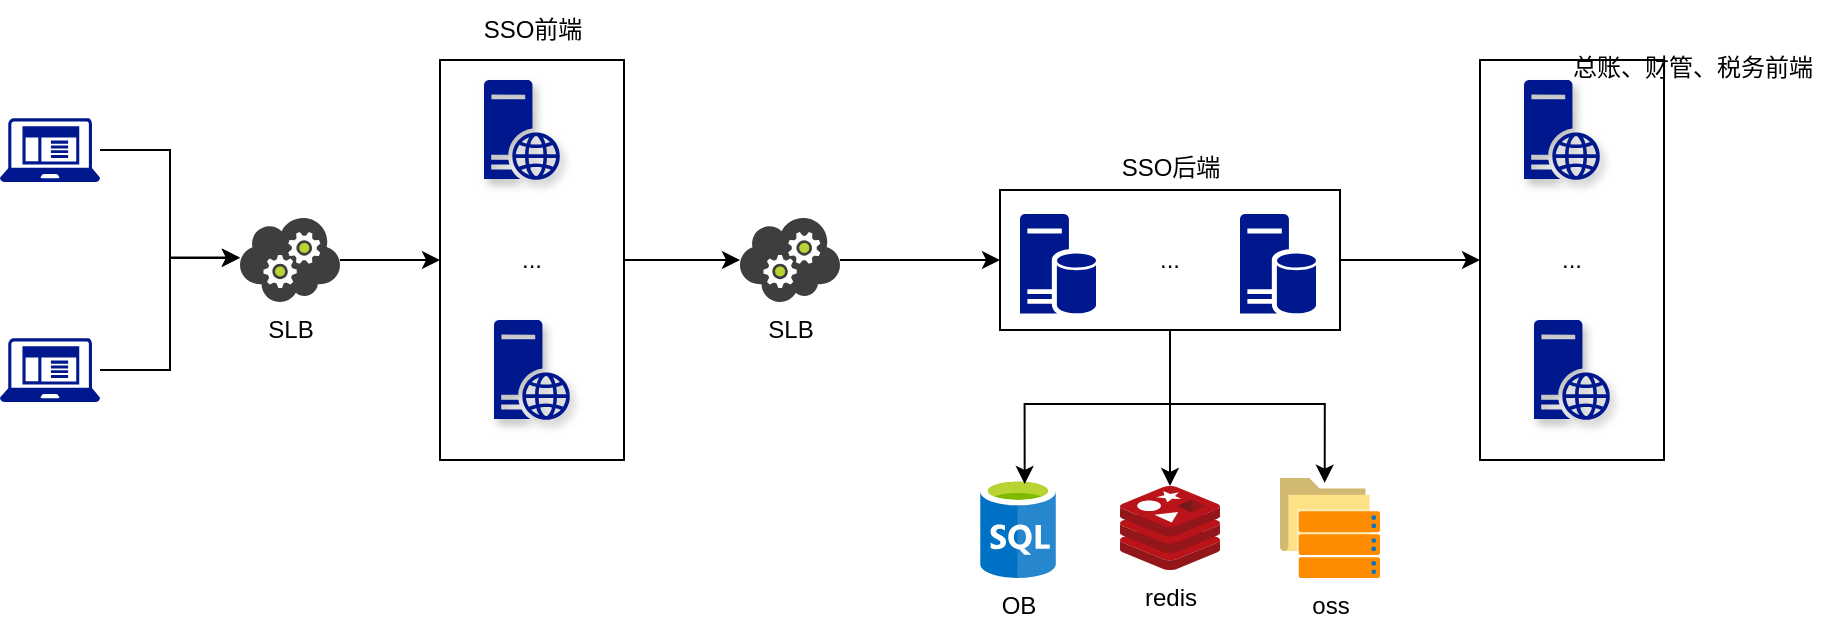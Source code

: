 <mxfile version="24.7.17">
  <diagram name="Page-1" id="-LS6jtXnKP-yvh6ICg8L">
    <mxGraphModel dx="1213" dy="768" grid="1" gridSize="10" guides="1" tooltips="1" connect="1" arrows="1" fold="1" page="1" pageScale="1" pageWidth="850" pageHeight="1100" math="0" shadow="0">
      <root>
        <mxCell id="0" />
        <mxCell id="1" parent="0" />
        <mxCell id="mxvi7i06FaTyoHRG-8UF-1" value="" style="sketch=0;aspect=fixed;pointerEvents=1;shadow=0;dashed=0;html=1;strokeColor=none;labelPosition=center;verticalLabelPosition=bottom;verticalAlign=top;align=center;fillColor=#00188D;shape=mxgraph.mscae.enterprise.client_application" vertex="1" parent="1">
          <mxGeometry x="100" y="320" width="50" height="32" as="geometry" />
        </mxCell>
        <mxCell id="mxvi7i06FaTyoHRG-8UF-2" value="" style="sketch=0;aspect=fixed;pointerEvents=1;shadow=0;dashed=0;html=1;strokeColor=none;labelPosition=center;verticalLabelPosition=bottom;verticalAlign=top;align=center;fillColor=#00188D;shape=mxgraph.mscae.enterprise.client_application" vertex="1" parent="1">
          <mxGeometry x="100" y="430" width="50" height="32" as="geometry" />
        </mxCell>
        <mxCell id="mxvi7i06FaTyoHRG-8UF-42" style="edgeStyle=orthogonalEdgeStyle;rounded=0;orthogonalLoop=1;jettySize=auto;html=1;" edge="1" parent="1" source="mxvi7i06FaTyoHRG-8UF-5">
          <mxGeometry relative="1" as="geometry">
            <mxPoint x="320" y="391" as="targetPoint" />
          </mxGeometry>
        </mxCell>
        <mxCell id="mxvi7i06FaTyoHRG-8UF-5" value="SLB" style="image;sketch=0;aspect=fixed;html=1;points=[];align=center;fontSize=12;image=img/lib/mscae/Cloud_Service.svg;" vertex="1" parent="1">
          <mxGeometry x="220" y="370" width="50" height="42" as="geometry" />
        </mxCell>
        <mxCell id="mxvi7i06FaTyoHRG-8UF-44" style="edgeStyle=orthogonalEdgeStyle;rounded=0;orthogonalLoop=1;jettySize=auto;html=1;entryX=0;entryY=0.5;entryDx=0;entryDy=0;" edge="1" parent="1" source="mxvi7i06FaTyoHRG-8UF-6" target="mxvi7i06FaTyoHRG-8UF-18">
          <mxGeometry relative="1" as="geometry" />
        </mxCell>
        <mxCell id="mxvi7i06FaTyoHRG-8UF-6" value="SLB" style="image;sketch=0;aspect=fixed;html=1;points=[];align=center;fontSize=12;image=img/lib/mscae/Cloud_Service.svg;" vertex="1" parent="1">
          <mxGeometry x="470" y="370" width="50" height="42" as="geometry" />
        </mxCell>
        <mxCell id="mxvi7i06FaTyoHRG-8UF-7" value="OB" style="image;sketch=0;aspect=fixed;html=1;points=[];align=center;fontSize=12;image=img/lib/mscae/SQL_Database_generic.svg;" vertex="1" parent="1">
          <mxGeometry x="590" y="500" width="38" height="50" as="geometry" />
        </mxCell>
        <mxCell id="mxvi7i06FaTyoHRG-8UF-8" value="redis" style="image;sketch=0;aspect=fixed;html=1;points=[];align=center;fontSize=12;image=img/lib/mscae/Cache_Redis_Product.svg;" vertex="1" parent="1">
          <mxGeometry x="660" y="504" width="50" height="42" as="geometry" />
        </mxCell>
        <mxCell id="mxvi7i06FaTyoHRG-8UF-13" value="" style="group" vertex="1" connectable="0" parent="1">
          <mxGeometry x="320" y="291" width="92" height="200" as="geometry" />
        </mxCell>
        <mxCell id="mxvi7i06FaTyoHRG-8UF-12" value="..." style="whiteSpace=wrap;html=1;" vertex="1" parent="mxvi7i06FaTyoHRG-8UF-13">
          <mxGeometry width="92" height="200" as="geometry" />
        </mxCell>
        <mxCell id="mxvi7i06FaTyoHRG-8UF-3" value="" style="sketch=0;aspect=fixed;pointerEvents=1;shadow=1;dashed=0;html=1;strokeColor=none;labelPosition=center;verticalLabelPosition=bottom;verticalAlign=top;align=center;fillColor=#00188D;shape=mxgraph.mscae.enterprise.web_server" vertex="1" parent="mxvi7i06FaTyoHRG-8UF-13">
          <mxGeometry x="27" y="130" width="38" height="50" as="geometry" />
        </mxCell>
        <mxCell id="mxvi7i06FaTyoHRG-8UF-11" value="" style="sketch=0;aspect=fixed;pointerEvents=1;shadow=1;dashed=0;html=1;strokeColor=none;labelPosition=center;verticalLabelPosition=bottom;verticalAlign=top;align=center;fillColor=#00188D;shape=mxgraph.mscae.enterprise.web_server" vertex="1" parent="mxvi7i06FaTyoHRG-8UF-13">
          <mxGeometry x="22" y="10" width="38" height="50" as="geometry" />
        </mxCell>
        <mxCell id="mxvi7i06FaTyoHRG-8UF-16" value="SSO前端" style="text;html=1;align=center;verticalAlign=middle;resizable=0;points=[];autosize=1;strokeColor=none;fillColor=none;" vertex="1" parent="1">
          <mxGeometry x="331" y="261" width="70" height="30" as="geometry" />
        </mxCell>
        <mxCell id="mxvi7i06FaTyoHRG-8UF-19" value="" style="group" vertex="1" connectable="0" parent="1">
          <mxGeometry x="600" y="356" width="170" height="70" as="geometry" />
        </mxCell>
        <mxCell id="mxvi7i06FaTyoHRG-8UF-18" value="..." style="whiteSpace=wrap;html=1;" vertex="1" parent="mxvi7i06FaTyoHRG-8UF-19">
          <mxGeometry width="170" height="70" as="geometry" />
        </mxCell>
        <mxCell id="mxvi7i06FaTyoHRG-8UF-4" value="" style="sketch=0;aspect=fixed;pointerEvents=1;shadow=0;dashed=0;html=1;strokeColor=none;labelPosition=center;verticalLabelPosition=bottom;verticalAlign=top;align=center;fillColor=#00188D;shape=mxgraph.mscae.enterprise.database_server" vertex="1" parent="mxvi7i06FaTyoHRG-8UF-19">
          <mxGeometry x="10" y="12" width="38" height="50" as="geometry" />
        </mxCell>
        <mxCell id="mxvi7i06FaTyoHRG-8UF-17" value="" style="sketch=0;aspect=fixed;pointerEvents=1;shadow=0;dashed=0;html=1;strokeColor=none;labelPosition=center;verticalLabelPosition=bottom;verticalAlign=top;align=center;fillColor=#00188D;shape=mxgraph.mscae.enterprise.database_server" vertex="1" parent="mxvi7i06FaTyoHRG-8UF-19">
          <mxGeometry x="120" y="12" width="38" height="50" as="geometry" />
        </mxCell>
        <mxCell id="mxvi7i06FaTyoHRG-8UF-20" value="SSO后端" style="text;html=1;align=center;verticalAlign=middle;resizable=0;points=[];autosize=1;strokeColor=none;fillColor=none;" vertex="1" parent="1">
          <mxGeometry x="650" y="330" width="70" height="30" as="geometry" />
        </mxCell>
        <mxCell id="mxvi7i06FaTyoHRG-8UF-21" value="oss" style="image;sketch=0;aspect=fixed;html=1;points=[];align=center;fontSize=12;image=img/lib/mscae/AzureFXTEdgeFiler.svg;" vertex="1" parent="1">
          <mxGeometry x="740" y="500" width="50" height="50" as="geometry" />
        </mxCell>
        <mxCell id="mxvi7i06FaTyoHRG-8UF-23" style="edgeStyle=orthogonalEdgeStyle;rounded=0;orthogonalLoop=1;jettySize=auto;html=1;entryX=0.588;entryY=0.06;entryDx=0;entryDy=0;entryPerimeter=0;" edge="1" parent="1" source="mxvi7i06FaTyoHRG-8UF-18" target="mxvi7i06FaTyoHRG-8UF-7">
          <mxGeometry relative="1" as="geometry" />
        </mxCell>
        <mxCell id="mxvi7i06FaTyoHRG-8UF-24" style="edgeStyle=orthogonalEdgeStyle;rounded=0;orthogonalLoop=1;jettySize=auto;html=1;" edge="1" parent="1" source="mxvi7i06FaTyoHRG-8UF-18" target="mxvi7i06FaTyoHRG-8UF-8">
          <mxGeometry relative="1" as="geometry" />
        </mxCell>
        <mxCell id="mxvi7i06FaTyoHRG-8UF-25" style="edgeStyle=orthogonalEdgeStyle;rounded=0;orthogonalLoop=1;jettySize=auto;html=1;entryX=0.447;entryY=0.047;entryDx=0;entryDy=0;entryPerimeter=0;" edge="1" parent="1" source="mxvi7i06FaTyoHRG-8UF-18" target="mxvi7i06FaTyoHRG-8UF-21">
          <mxGeometry relative="1" as="geometry" />
        </mxCell>
        <mxCell id="mxvi7i06FaTyoHRG-8UF-26" value="" style="group" vertex="1" connectable="0" parent="1">
          <mxGeometry x="840" y="291" width="92" height="200" as="geometry" />
        </mxCell>
        <mxCell id="mxvi7i06FaTyoHRG-8UF-27" value="..." style="whiteSpace=wrap;html=1;" vertex="1" parent="mxvi7i06FaTyoHRG-8UF-26">
          <mxGeometry width="92" height="200" as="geometry" />
        </mxCell>
        <mxCell id="mxvi7i06FaTyoHRG-8UF-28" value="" style="sketch=0;aspect=fixed;pointerEvents=1;shadow=1;dashed=0;html=1;strokeColor=none;labelPosition=center;verticalLabelPosition=bottom;verticalAlign=top;align=center;fillColor=#00188D;shape=mxgraph.mscae.enterprise.web_server" vertex="1" parent="mxvi7i06FaTyoHRG-8UF-26">
          <mxGeometry x="27" y="130" width="38" height="50" as="geometry" />
        </mxCell>
        <mxCell id="mxvi7i06FaTyoHRG-8UF-29" value="" style="sketch=0;aspect=fixed;pointerEvents=1;shadow=1;dashed=0;html=1;strokeColor=none;labelPosition=center;verticalLabelPosition=bottom;verticalAlign=top;align=center;fillColor=#00188D;shape=mxgraph.mscae.enterprise.web_server" vertex="1" parent="mxvi7i06FaTyoHRG-8UF-26">
          <mxGeometry x="22" y="10" width="38" height="50" as="geometry" />
        </mxCell>
        <mxCell id="mxvi7i06FaTyoHRG-8UF-38" style="edgeStyle=orthogonalEdgeStyle;rounded=0;orthogonalLoop=1;jettySize=auto;html=1;entryX=0;entryY=0.476;entryDx=0;entryDy=0;entryPerimeter=0;" edge="1" parent="1" source="mxvi7i06FaTyoHRG-8UF-1" target="mxvi7i06FaTyoHRG-8UF-5">
          <mxGeometry relative="1" as="geometry" />
        </mxCell>
        <mxCell id="mxvi7i06FaTyoHRG-8UF-39" style="edgeStyle=orthogonalEdgeStyle;rounded=0;orthogonalLoop=1;jettySize=auto;html=1;entryX=0;entryY=0.471;entryDx=0;entryDy=0;entryPerimeter=0;" edge="1" parent="1" source="mxvi7i06FaTyoHRG-8UF-2" target="mxvi7i06FaTyoHRG-8UF-5">
          <mxGeometry relative="1" as="geometry" />
        </mxCell>
        <mxCell id="mxvi7i06FaTyoHRG-8UF-40" value="总账、财管、税务前端" style="text;html=1;align=center;verticalAlign=middle;resizable=0;points=[];autosize=1;strokeColor=none;fillColor=none;" vertex="1" parent="1">
          <mxGeometry x="876" y="280" width="140" height="30" as="geometry" />
        </mxCell>
        <mxCell id="mxvi7i06FaTyoHRG-8UF-43" style="edgeStyle=orthogonalEdgeStyle;rounded=0;orthogonalLoop=1;jettySize=auto;html=1;" edge="1" parent="1" source="mxvi7i06FaTyoHRG-8UF-12" target="mxvi7i06FaTyoHRG-8UF-6">
          <mxGeometry relative="1" as="geometry" />
        </mxCell>
        <mxCell id="mxvi7i06FaTyoHRG-8UF-46" style="edgeStyle=orthogonalEdgeStyle;rounded=0;orthogonalLoop=1;jettySize=auto;html=1;entryX=0;entryY=0.5;entryDx=0;entryDy=0;" edge="1" parent="1" source="mxvi7i06FaTyoHRG-8UF-18" target="mxvi7i06FaTyoHRG-8UF-27">
          <mxGeometry relative="1" as="geometry" />
        </mxCell>
      </root>
    </mxGraphModel>
  </diagram>
</mxfile>
